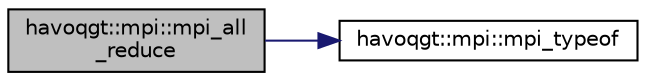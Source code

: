 digraph "havoqgt::mpi::mpi_all_reduce"
{
  edge [fontname="Helvetica",fontsize="10",labelfontname="Helvetica",labelfontsize="10"];
  node [fontname="Helvetica",fontsize="10",shape=record];
  rankdir="LR";
  Node1 [label="havoqgt::mpi::mpi_all\l_reduce",height=0.2,width=0.4,color="black", fillcolor="grey75", style="filled", fontcolor="black"];
  Node1 -> Node2 [color="midnightblue",fontsize="10",style="solid",fontname="Helvetica"];
  Node2 [label="havoqgt::mpi::mpi_typeof",height=0.2,width=0.4,color="black", fillcolor="white", style="filled",URL="$namespacehavoqgt_1_1mpi.html#aabf02ed62a89a1d57ec2a3905a238ac3"];
}
